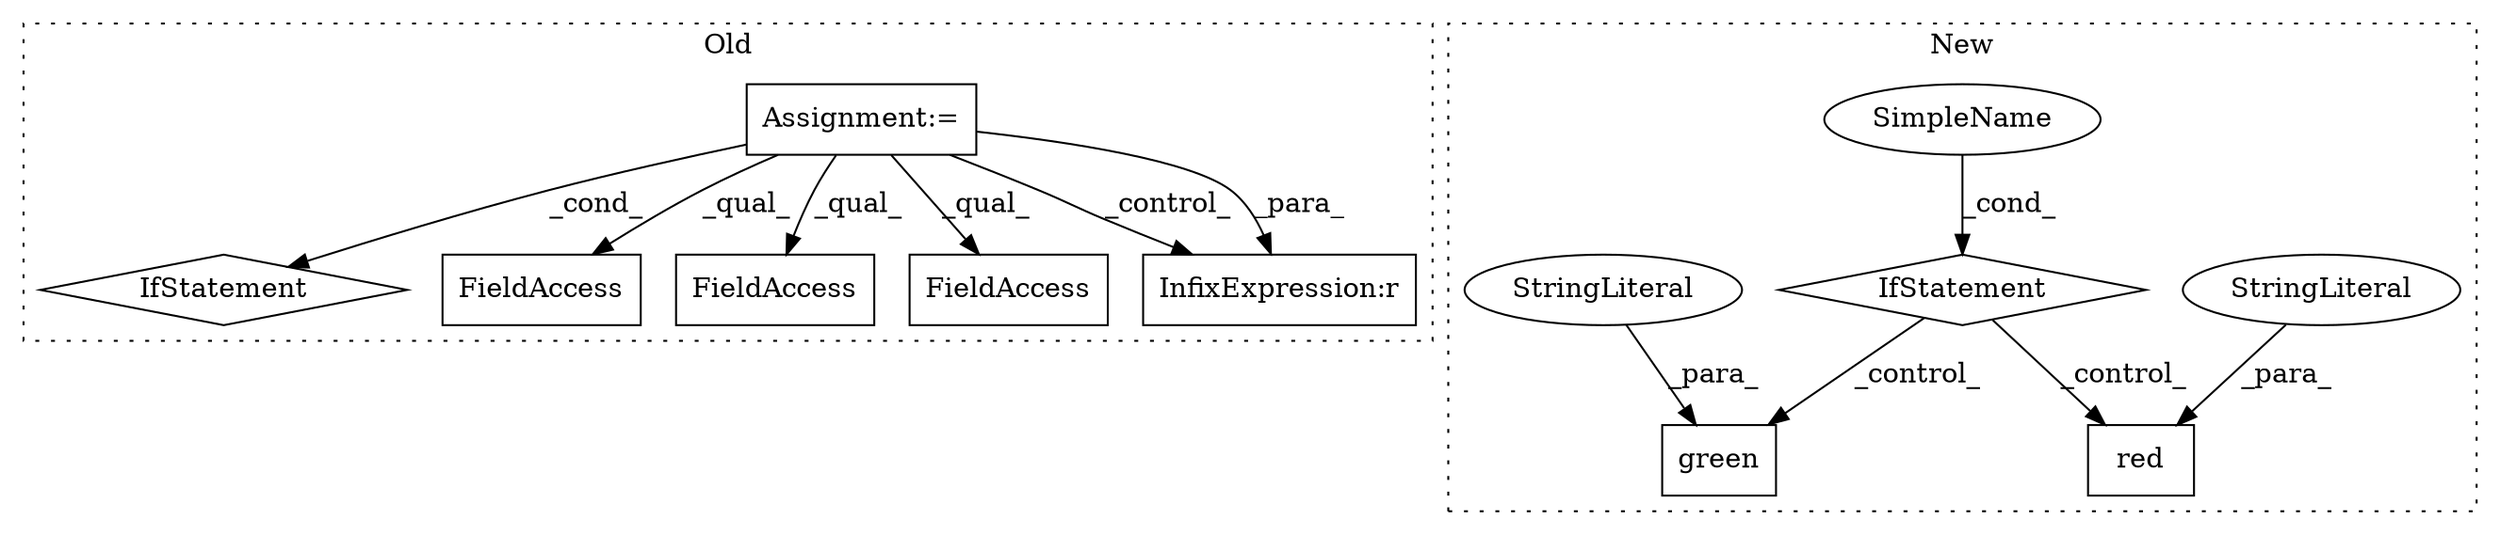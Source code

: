 digraph G {
subgraph cluster0 {
1 [label="IfStatement" a="25" s="3569,3586" l="4,2" shape="diamond"];
8 [label="Assignment:=" a="7" s="3209" l="1" shape="box"];
9 [label="FieldAccess" a="22" s="3619" l="13" shape="box"];
10 [label="FieldAccess" a="22" s="3493" l="13" shape="box"];
11 [label="FieldAccess" a="22" s="3539" l="13" shape="box"];
12 [label="InfixExpression:r" a="27" s="3753" l="4" shape="box"];
label = "Old";
style="dotted";
}
subgraph cluster1 {
2 [label="red" a="32" s="5162,5170" l="4,1" shape="box"];
3 [label="IfStatement" a="25" s="5032,5058" l="4,2" shape="diamond"];
4 [label="SimpleName" a="42" s="" l="" shape="ellipse"];
5 [label="green" a="32" s="5084,5093" l="6,1" shape="box"];
6 [label="StringLiteral" a="45" s="5166" l="4" shape="ellipse"];
7 [label="StringLiteral" a="45" s="5090" l="3" shape="ellipse"];
label = "New";
style="dotted";
}
3 -> 5 [label="_control_"];
3 -> 2 [label="_control_"];
4 -> 3 [label="_cond_"];
6 -> 2 [label="_para_"];
7 -> 5 [label="_para_"];
8 -> 11 [label="_qual_"];
8 -> 12 [label="_control_"];
8 -> 1 [label="_cond_"];
8 -> 10 [label="_qual_"];
8 -> 12 [label="_para_"];
8 -> 9 [label="_qual_"];
}